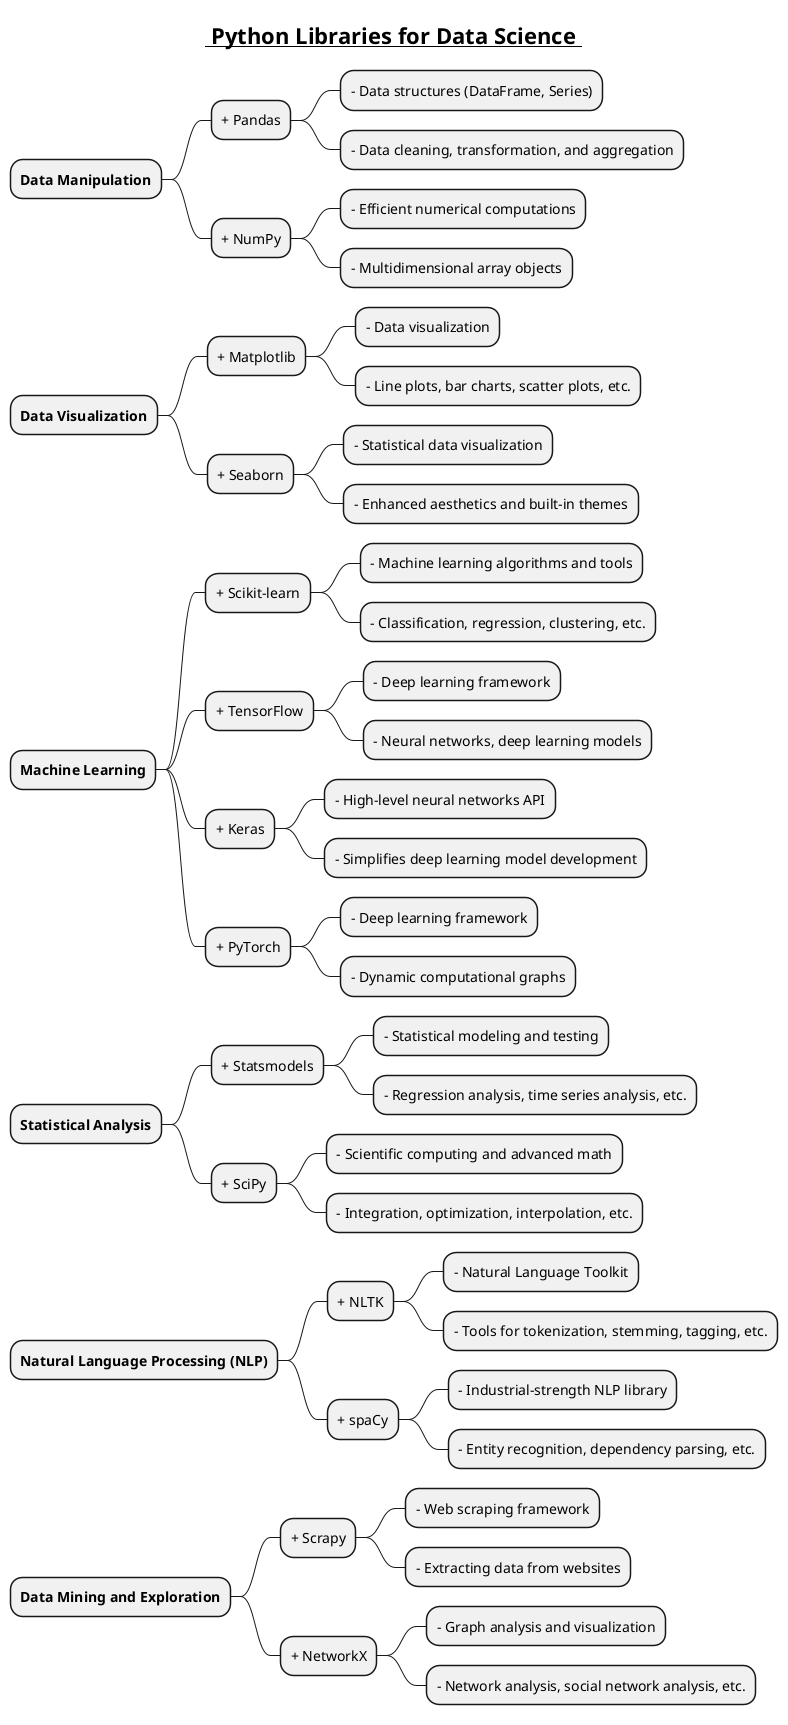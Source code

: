 @startmindmap

title =__ Python Libraries for Data Science __

* **Data Manipulation**
** + Pandas
*** - Data structures (DataFrame, Series)
*** - Data cleaning, transformation, and aggregation
** + NumPy
*** - Efficient numerical computations
*** - Multidimensional array objects

* **Data Visualization**
** + Matplotlib
*** - Data visualization
*** - Line plots, bar charts, scatter plots, etc.
** + Seaborn
*** - Statistical data visualization
*** - Enhanced aesthetics and built-in themes

* **Machine Learning**
** + Scikit-learn
*** - Machine learning algorithms and tools
*** - Classification, regression, clustering, etc.
** + TensorFlow
*** - Deep learning framework
*** - Neural networks, deep learning models
** + Keras
*** - High-level neural networks API
*** - Simplifies deep learning model development
** + PyTorch
*** - Deep learning framework
*** - Dynamic computational graphs

* **Statistical Analysis**
** + Statsmodels
*** - Statistical modeling and testing
*** - Regression analysis, time series analysis, etc.
** + SciPy
*** - Scientific computing and advanced math
*** - Integration, optimization, interpolation, etc.

* **Natural Language Processing (NLP)**
** + NLTK
*** - Natural Language Toolkit
*** - Tools for tokenization, stemming, tagging, etc.
** + spaCy
*** - Industrial-strength NLP library
*** - Entity recognition, dependency parsing, etc.

* **Data Mining and Exploration**
** + Scrapy
*** - Web scraping framework
*** - Extracting data from websites
** + NetworkX
*** - Graph analysis and visualization
*** - Network analysis, social network analysis, etc.

@endmindmap

